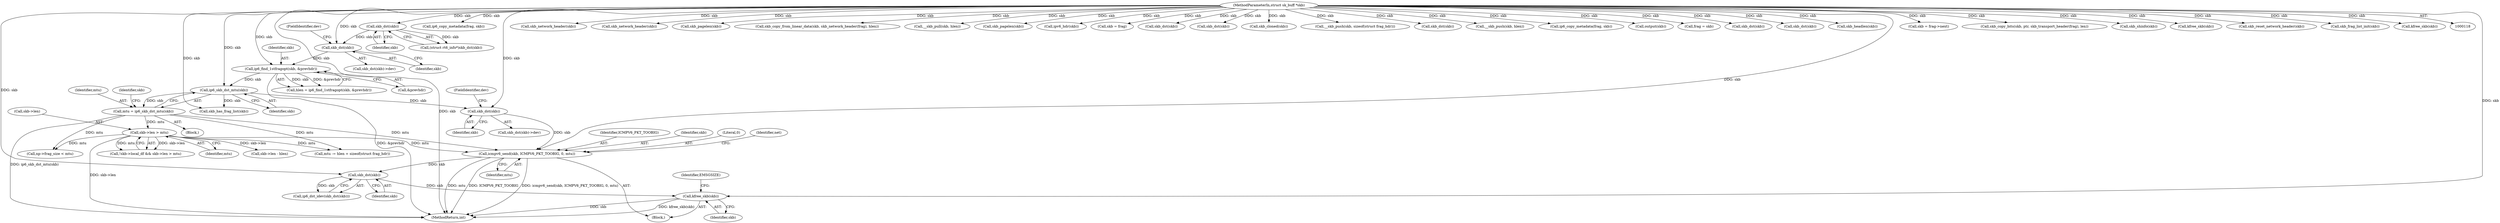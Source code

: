 digraph "0_linux_87c48fa3b4630905f98268dde838ee43626a060c_1@API" {
"1000219" [label="(Call,kfree_skb(skb))"];
"1000216" [label="(Call,skb_dst(skb))"];
"1000208" [label="(Call,icmpv6_send(skb, ICMPV6_PKT_TOOBIG, 0, mtu))"];
"1000205" [label="(Call,skb_dst(skb))"];
"1000186" [label="(Call,ip6_skb_dst_mtu(skb))"];
"1000176" [label="(Call,ip6_find_1stfragopt(skb, &prevhdr))"];
"1000171" [label="(Call,skb_dst(skb))"];
"1000128" [label="(Call,skb_dst(skb))"];
"1000119" [label="(MethodParameterIn,struct sk_buff *skb)"];
"1000184" [label="(Call,mtu = ip6_skb_dst_mtu(skb))"];
"1000194" [label="(Call,skb->len > mtu)"];
"1000528" [label="(Call,ip6_copy_metadata(frag, skb))"];
"1000186" [label="(Call,ip6_skb_dst_mtu(skb))"];
"1000249" [label="(Call,skb_has_frag_list(skb))"];
"1000350" [label="(Call,skb_network_header(skb))"];
"1000208" [label="(Call,icmpv6_send(skb, ICMPV6_PKT_TOOBIG, 0, mtu))"];
"1000217" [label="(Identifier,skb)"];
"1000205" [label="(Call,skb_dst(skb))"];
"1000384" [label="(Call,skb_network_header(skb))"];
"1000184" [label="(Call,mtu = ip6_skb_dst_mtu(skb))"];
"1000176" [label="(Call,ip6_find_1stfragopt(skb, &prevhdr))"];
"1000119" [label="(MethodParameterIn,struct sk_buff *skb)"];
"1000128" [label="(Call,skb_dst(skb))"];
"1000206" [label="(Identifier,skb)"];
"1000255" [label="(Call,skb_pagelen(skb))"];
"1000759" [label="(Call,skb_copy_from_linear_data(skb, skb_network_header(frag), hlen))"];
"1000642" [label="(Call,skb->len - hlen)"];
"1000216" [label="(Call,skb_dst(skb))"];
"1000367" [label="(Call,__skb_pull(skb, hlen))"];
"1000210" [label="(Identifier,ICMPV6_PKT_TOOBIG)"];
"1000177" [label="(Identifier,skb)"];
"1000121" [label="(Block,)"];
"1000413" [label="(Call,skb_pagelen(skb))"];
"1000194" [label="(Call,skb->len > mtu)"];
"1000430" [label="(Call,ipv6_hdr(skb))"];
"1000552" [label="(Call,skb = frag)"];
"1000863" [label="(Call,skb_dst(skb))"];
"1000701" [label="(Call,skb_dst(skb))"];
"1000271" [label="(Call,skb_cloned(skb))"];
"1000374" [label="(Call,__skb_push(skb, sizeof(struct frag_hdr)))"];
"1000852" [label="(Call,skb_dst(skb))"];
"1000378" [label="(Call,__skb_push(skb, hlen))"];
"1000174" [label="(Call,hlen = ip6_find_1stfragopt(skb, &prevhdr))"];
"1000204" [label="(Call,skb_dst(skb)->dev)"];
"1000215" [label="(Call,ip6_dst_idev(skb_dst(skb)))"];
"1000171" [label="(Call,skb_dst(skb))"];
"1000709" [label="(Call,ip6_copy_metadata(frag, skb))"];
"1000185" [label="(Identifier,mtu)"];
"1000212" [label="(Identifier,mtu)"];
"1000223" [label="(Identifier,EMSGSIZE)"];
"1000220" [label="(Identifier,skb)"];
"1000209" [label="(Identifier,skb)"];
"1000207" [label="(FieldIdentifier,dev)"];
"1000173" [label="(FieldIdentifier,dev)"];
"1000533" [label="(Call,output(skb))"];
"1000597" [label="(Call,frag = skb)"];
"1000361" [label="(Call,skb_dst(skb))"];
"1000189" [label="(Call,!skb->local_df && skb->len > mtu)"];
"1000846" [label="(Call,skb_dst(skb))"];
"1000192" [label="(Identifier,skb)"];
"1000198" [label="(Identifier,mtu)"];
"1000421" [label="(Call,skb_headlen(skb))"];
"1000242" [label="(Call,mtu -= hlen + sizeof(struct frag_hdr))"];
"1000170" [label="(Call,skb_dst(skb)->dev)"];
"1000126" [label="(Call,(struct rt6_info*)skb_dst(skb))"];
"1000195" [label="(Call,skb->len)"];
"1000178" [label="(Call,&prevhdr)"];
"1000199" [label="(Block,)"];
"1000870" [label="(MethodReturn,int)"];
"1000187" [label="(Identifier,skb)"];
"1000590" [label="(Call,skb = frag->next)"];
"1000129" [label="(Identifier,skb)"];
"1000792" [label="(Call,skb_copy_bits(skb, ptr, skb_transport_header(frag), len))"];
"1000219" [label="(Call,kfree_skb(skb))"];
"1000338" [label="(Call,skb_shinfo(skb))"];
"1000855" [label="(Call,kfree_skb(skb))"];
"1000381" [label="(Call,skb_reset_network_header(skb))"];
"1000341" [label="(Call,skb_frag_list_init(skb))"];
"1000211" [label="(Literal,0)"];
"1000866" [label="(Call,kfree_skb(skb))"];
"1000214" [label="(Identifier,net)"];
"1000227" [label="(Call,np->frag_size < mtu)"];
"1000172" [label="(Identifier,skb)"];
"1000219" -> "1000199"  [label="AST: "];
"1000219" -> "1000220"  [label="CFG: "];
"1000220" -> "1000219"  [label="AST: "];
"1000223" -> "1000219"  [label="CFG: "];
"1000219" -> "1000870"  [label="DDG: kfree_skb(skb)"];
"1000219" -> "1000870"  [label="DDG: skb"];
"1000216" -> "1000219"  [label="DDG: skb"];
"1000119" -> "1000219"  [label="DDG: skb"];
"1000216" -> "1000215"  [label="AST: "];
"1000216" -> "1000217"  [label="CFG: "];
"1000217" -> "1000216"  [label="AST: "];
"1000215" -> "1000216"  [label="CFG: "];
"1000216" -> "1000215"  [label="DDG: skb"];
"1000208" -> "1000216"  [label="DDG: skb"];
"1000119" -> "1000216"  [label="DDG: skb"];
"1000208" -> "1000199"  [label="AST: "];
"1000208" -> "1000212"  [label="CFG: "];
"1000209" -> "1000208"  [label="AST: "];
"1000210" -> "1000208"  [label="AST: "];
"1000211" -> "1000208"  [label="AST: "];
"1000212" -> "1000208"  [label="AST: "];
"1000214" -> "1000208"  [label="CFG: "];
"1000208" -> "1000870"  [label="DDG: ICMPV6_PKT_TOOBIG"];
"1000208" -> "1000870"  [label="DDG: icmpv6_send(skb, ICMPV6_PKT_TOOBIG, 0, mtu)"];
"1000208" -> "1000870"  [label="DDG: mtu"];
"1000205" -> "1000208"  [label="DDG: skb"];
"1000119" -> "1000208"  [label="DDG: skb"];
"1000184" -> "1000208"  [label="DDG: mtu"];
"1000194" -> "1000208"  [label="DDG: mtu"];
"1000205" -> "1000204"  [label="AST: "];
"1000205" -> "1000206"  [label="CFG: "];
"1000206" -> "1000205"  [label="AST: "];
"1000207" -> "1000205"  [label="CFG: "];
"1000186" -> "1000205"  [label="DDG: skb"];
"1000119" -> "1000205"  [label="DDG: skb"];
"1000186" -> "1000184"  [label="AST: "];
"1000186" -> "1000187"  [label="CFG: "];
"1000187" -> "1000186"  [label="AST: "];
"1000184" -> "1000186"  [label="CFG: "];
"1000186" -> "1000184"  [label="DDG: skb"];
"1000176" -> "1000186"  [label="DDG: skb"];
"1000119" -> "1000186"  [label="DDG: skb"];
"1000186" -> "1000249"  [label="DDG: skb"];
"1000176" -> "1000174"  [label="AST: "];
"1000176" -> "1000178"  [label="CFG: "];
"1000177" -> "1000176"  [label="AST: "];
"1000178" -> "1000176"  [label="AST: "];
"1000174" -> "1000176"  [label="CFG: "];
"1000176" -> "1000870"  [label="DDG: &prevhdr"];
"1000176" -> "1000174"  [label="DDG: skb"];
"1000176" -> "1000174"  [label="DDG: &prevhdr"];
"1000171" -> "1000176"  [label="DDG: skb"];
"1000119" -> "1000176"  [label="DDG: skb"];
"1000171" -> "1000170"  [label="AST: "];
"1000171" -> "1000172"  [label="CFG: "];
"1000172" -> "1000171"  [label="AST: "];
"1000173" -> "1000171"  [label="CFG: "];
"1000128" -> "1000171"  [label="DDG: skb"];
"1000119" -> "1000171"  [label="DDG: skb"];
"1000128" -> "1000126"  [label="AST: "];
"1000128" -> "1000129"  [label="CFG: "];
"1000129" -> "1000128"  [label="AST: "];
"1000126" -> "1000128"  [label="CFG: "];
"1000128" -> "1000126"  [label="DDG: skb"];
"1000119" -> "1000128"  [label="DDG: skb"];
"1000119" -> "1000118"  [label="AST: "];
"1000119" -> "1000870"  [label="DDG: skb"];
"1000119" -> "1000249"  [label="DDG: skb"];
"1000119" -> "1000255"  [label="DDG: skb"];
"1000119" -> "1000271"  [label="DDG: skb"];
"1000119" -> "1000338"  [label="DDG: skb"];
"1000119" -> "1000341"  [label="DDG: skb"];
"1000119" -> "1000350"  [label="DDG: skb"];
"1000119" -> "1000361"  [label="DDG: skb"];
"1000119" -> "1000367"  [label="DDG: skb"];
"1000119" -> "1000374"  [label="DDG: skb"];
"1000119" -> "1000378"  [label="DDG: skb"];
"1000119" -> "1000381"  [label="DDG: skb"];
"1000119" -> "1000384"  [label="DDG: skb"];
"1000119" -> "1000413"  [label="DDG: skb"];
"1000119" -> "1000421"  [label="DDG: skb"];
"1000119" -> "1000430"  [label="DDG: skb"];
"1000119" -> "1000528"  [label="DDG: skb"];
"1000119" -> "1000533"  [label="DDG: skb"];
"1000119" -> "1000552"  [label="DDG: skb"];
"1000119" -> "1000590"  [label="DDG: skb"];
"1000119" -> "1000597"  [label="DDG: skb"];
"1000119" -> "1000701"  [label="DDG: skb"];
"1000119" -> "1000709"  [label="DDG: skb"];
"1000119" -> "1000759"  [label="DDG: skb"];
"1000119" -> "1000792"  [label="DDG: skb"];
"1000119" -> "1000846"  [label="DDG: skb"];
"1000119" -> "1000852"  [label="DDG: skb"];
"1000119" -> "1000855"  [label="DDG: skb"];
"1000119" -> "1000863"  [label="DDG: skb"];
"1000119" -> "1000866"  [label="DDG: skb"];
"1000184" -> "1000121"  [label="AST: "];
"1000185" -> "1000184"  [label="AST: "];
"1000192" -> "1000184"  [label="CFG: "];
"1000184" -> "1000870"  [label="DDG: ip6_skb_dst_mtu(skb)"];
"1000184" -> "1000194"  [label="DDG: mtu"];
"1000184" -> "1000227"  [label="DDG: mtu"];
"1000184" -> "1000242"  [label="DDG: mtu"];
"1000194" -> "1000189"  [label="AST: "];
"1000194" -> "1000198"  [label="CFG: "];
"1000195" -> "1000194"  [label="AST: "];
"1000198" -> "1000194"  [label="AST: "];
"1000189" -> "1000194"  [label="CFG: "];
"1000194" -> "1000870"  [label="DDG: skb->len"];
"1000194" -> "1000189"  [label="DDG: skb->len"];
"1000194" -> "1000189"  [label="DDG: mtu"];
"1000194" -> "1000227"  [label="DDG: mtu"];
"1000194" -> "1000242"  [label="DDG: mtu"];
"1000194" -> "1000642"  [label="DDG: skb->len"];
}
